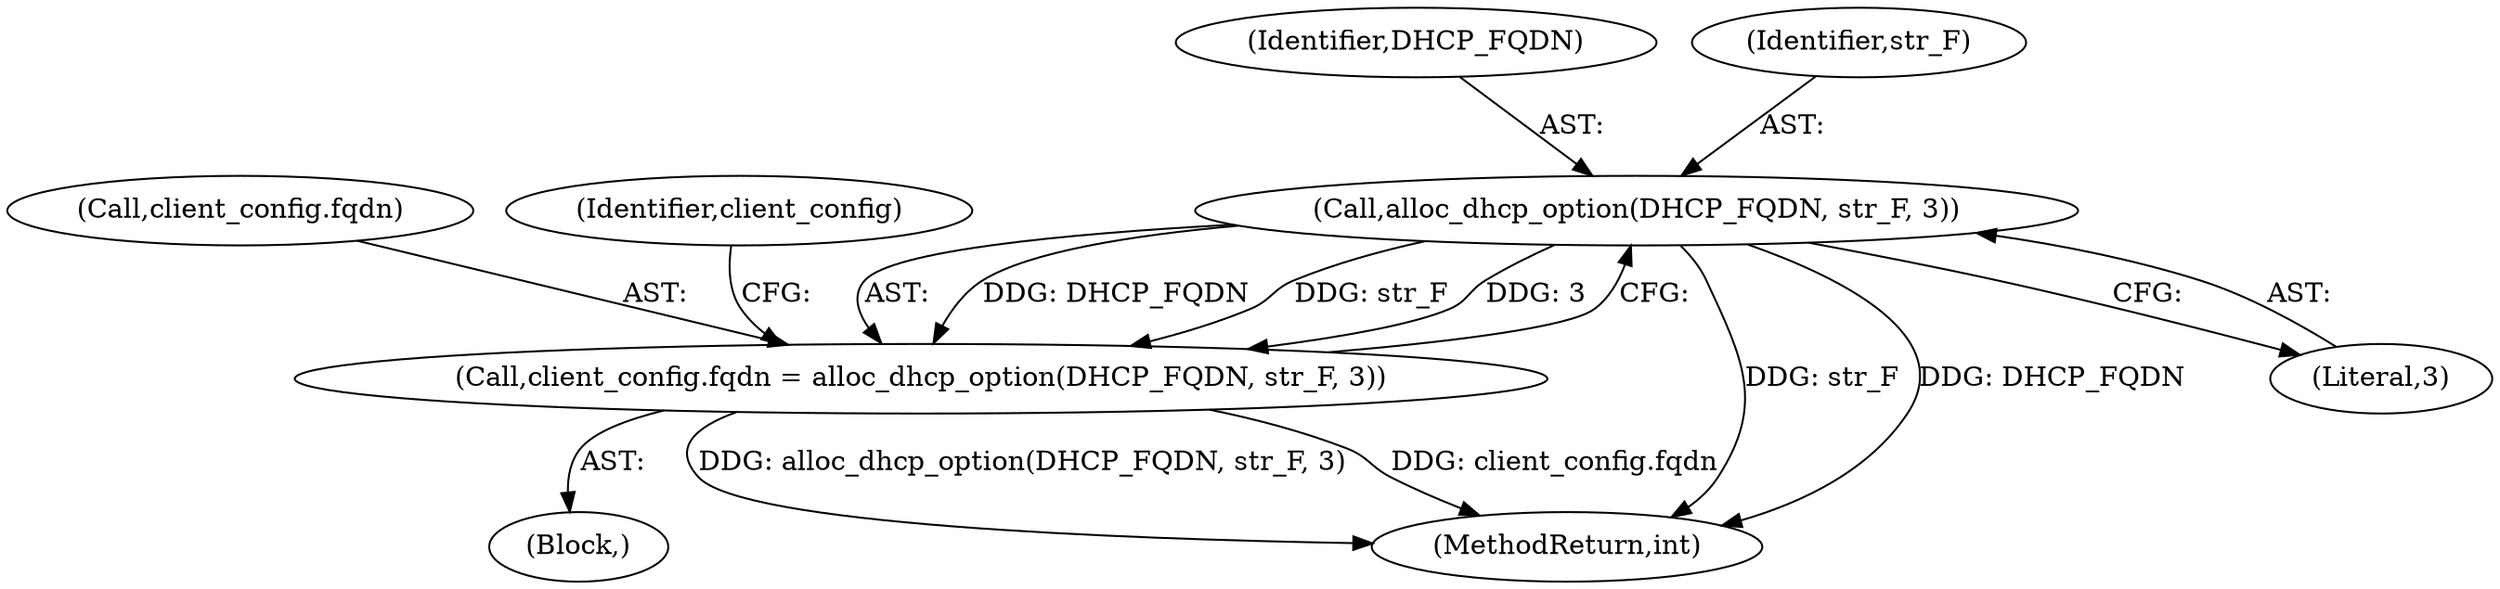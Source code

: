 digraph "0_busybox_6d3b4bb24da9a07c263f3c1acf8df85382ff562c@pointer" {
"1000305" [label="(Call,alloc_dhcp_option(DHCP_FQDN, str_F, 3))"];
"1000301" [label="(Call,client_config.fqdn = alloc_dhcp_option(DHCP_FQDN, str_F, 3))"];
"1000306" [label="(Identifier,DHCP_FQDN)"];
"1000301" [label="(Call,client_config.fqdn = alloc_dhcp_option(DHCP_FQDN, str_F, 3))"];
"1000300" [label="(Block,)"];
"1000307" [label="(Identifier,str_F)"];
"1001331" [label="(MethodReturn,int)"];
"1000305" [label="(Call,alloc_dhcp_option(DHCP_FQDN, str_F, 3))"];
"1000302" [label="(Call,client_config.fqdn)"];
"1000308" [label="(Literal,3)"];
"1000312" [label="(Identifier,client_config)"];
"1000305" -> "1000301"  [label="AST: "];
"1000305" -> "1000308"  [label="CFG: "];
"1000306" -> "1000305"  [label="AST: "];
"1000307" -> "1000305"  [label="AST: "];
"1000308" -> "1000305"  [label="AST: "];
"1000301" -> "1000305"  [label="CFG: "];
"1000305" -> "1001331"  [label="DDG: str_F"];
"1000305" -> "1001331"  [label="DDG: DHCP_FQDN"];
"1000305" -> "1000301"  [label="DDG: DHCP_FQDN"];
"1000305" -> "1000301"  [label="DDG: str_F"];
"1000305" -> "1000301"  [label="DDG: 3"];
"1000301" -> "1000300"  [label="AST: "];
"1000302" -> "1000301"  [label="AST: "];
"1000312" -> "1000301"  [label="CFG: "];
"1000301" -> "1001331"  [label="DDG: alloc_dhcp_option(DHCP_FQDN, str_F, 3)"];
"1000301" -> "1001331"  [label="DDG: client_config.fqdn"];
}
